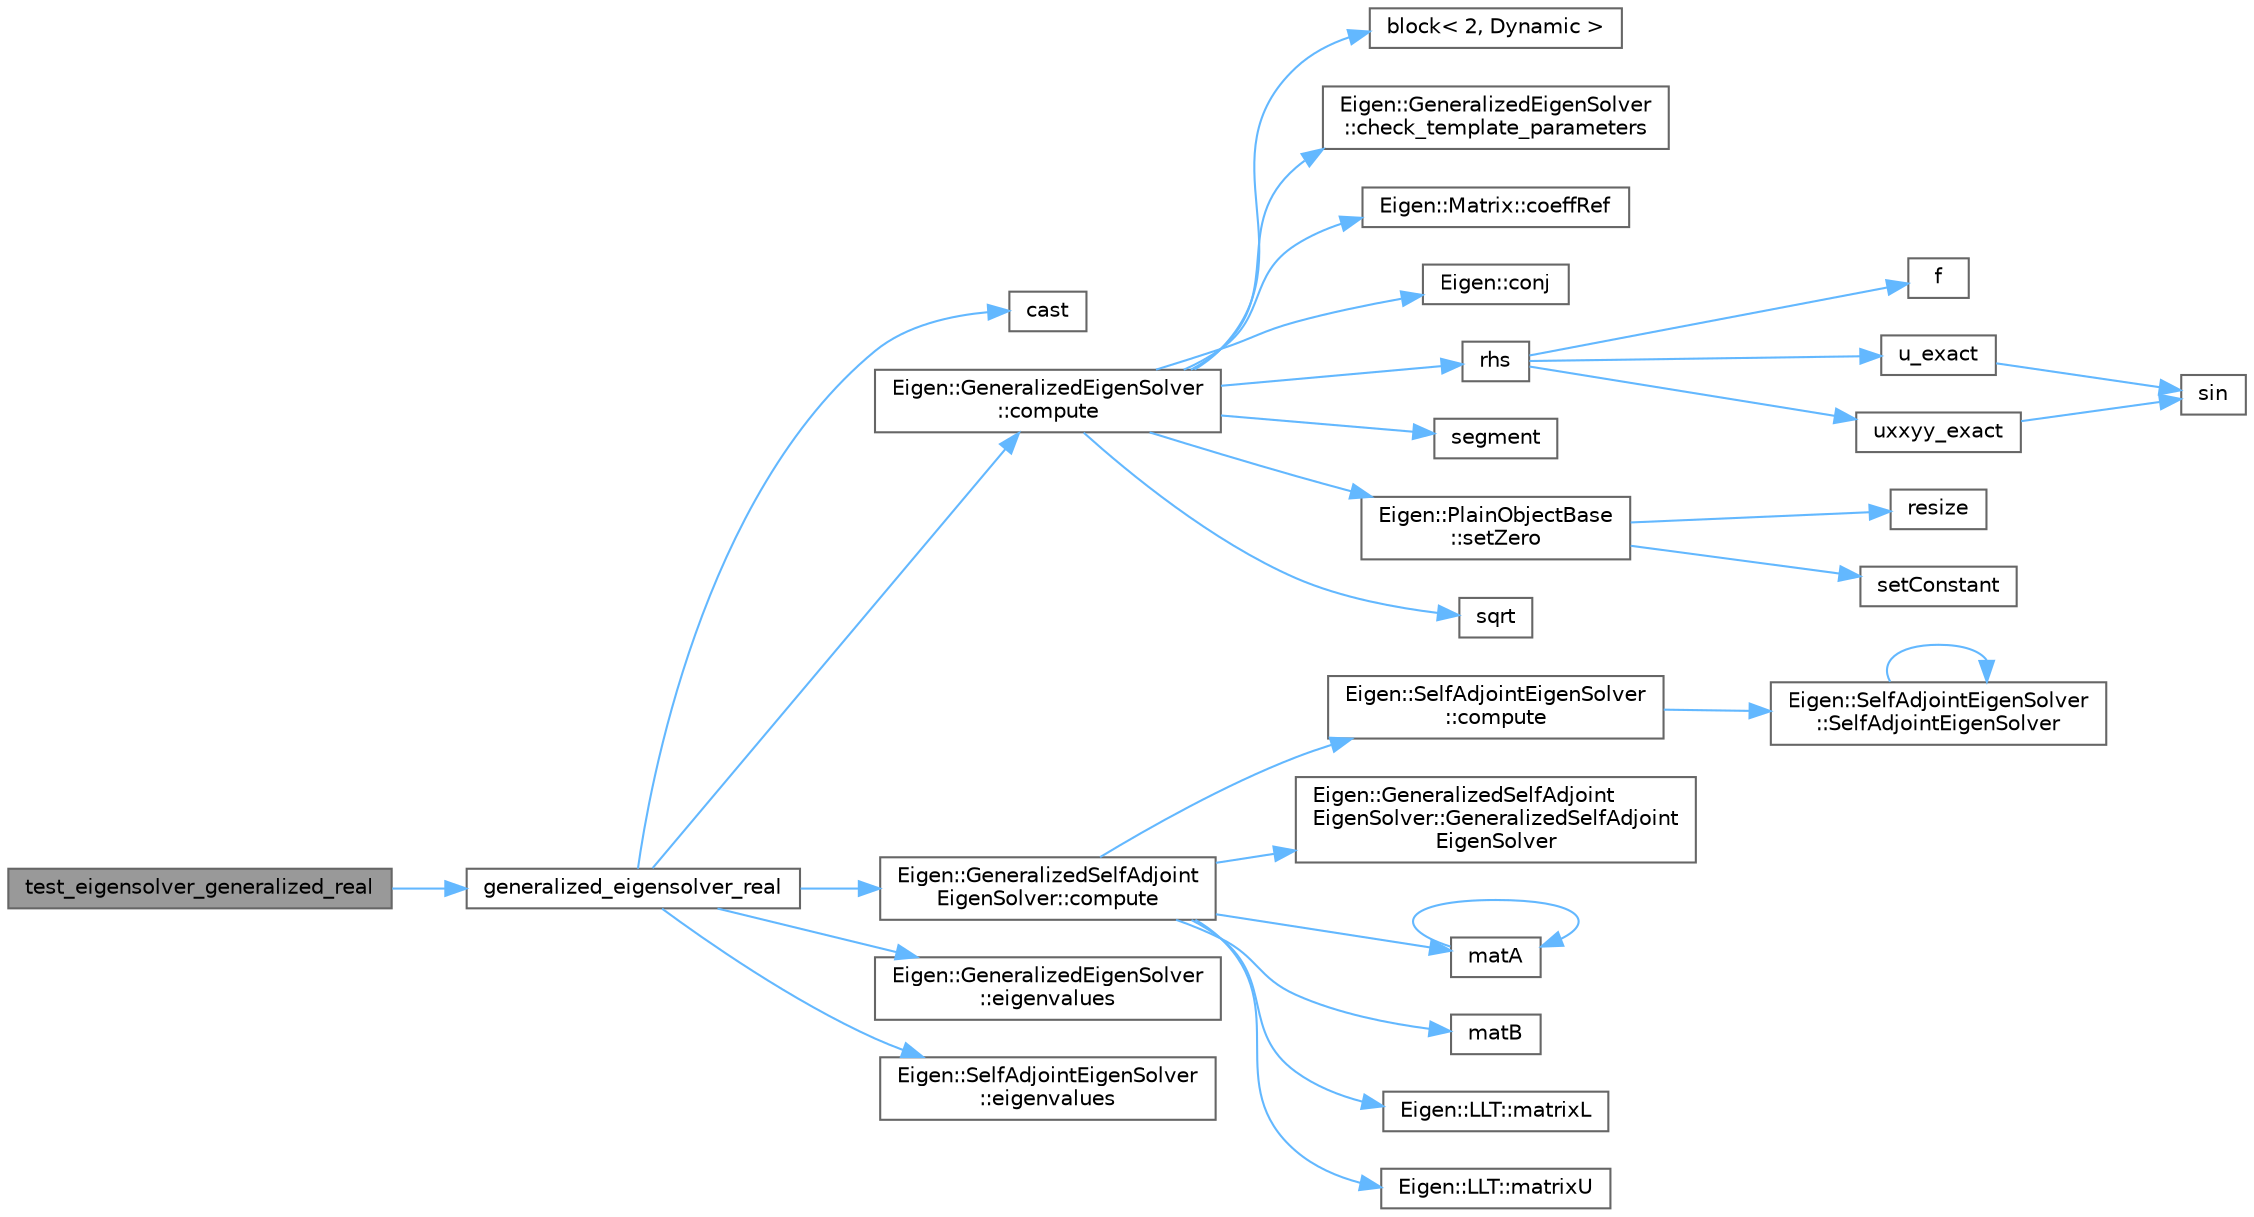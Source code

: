 digraph "test_eigensolver_generalized_real"
{
 // LATEX_PDF_SIZE
  bgcolor="transparent";
  edge [fontname=Helvetica,fontsize=10,labelfontname=Helvetica,labelfontsize=10];
  node [fontname=Helvetica,fontsize=10,shape=box,height=0.2,width=0.4];
  rankdir="LR";
  Node1 [id="Node000001",label="test_eigensolver_generalized_real",height=0.2,width=0.4,color="gray40", fillcolor="grey60", style="filled", fontcolor="black",tooltip=" "];
  Node1 -> Node2 [id="edge1_Node000001_Node000002",color="steelblue1",style="solid",tooltip=" "];
  Node2 [id="Node000002",label="generalized_eigensolver_real",height=0.2,width=0.4,color="grey40", fillcolor="white", style="filled",URL="$eigensolver__generalized__real_8cpp.html#aa8cb39f7fc3c05a5a869203d49aea8df",tooltip=" "];
  Node2 -> Node3 [id="edge2_Node000002_Node000003",color="steelblue1",style="solid",tooltip=" "];
  Node3 [id="Node000003",label="cast",height=0.2,width=0.4,color="grey40", fillcolor="white", style="filled",URL="$_common_cwise_unary_ops_8h.html#aa89d007196125d10fa7d6e19811aca05",tooltip=" "];
  Node2 -> Node4 [id="edge3_Node000002_Node000004",color="steelblue1",style="solid",tooltip=" "];
  Node4 [id="Node000004",label="Eigen::GeneralizedEigenSolver\l::compute",height=0.2,width=0.4,color="grey40", fillcolor="white", style="filled",URL="$class_eigen_1_1_generalized_eigen_solver.html#a275910b47dfe5f40211dcb59cfd68f3c",tooltip="Computes generalized eigendecomposition of given matrix."];
  Node4 -> Node5 [id="edge4_Node000004_Node000005",color="steelblue1",style="solid",tooltip=" "];
  Node5 [id="Node000005",label="block\< 2, Dynamic \>",height=0.2,width=0.4,color="grey40", fillcolor="white", style="filled",URL="$_matrix_base__template__int__int__block__int__int__int__int_8cpp.html#a32ba28b1517db98142052cc4cd5d891e",tooltip=" "];
  Node4 -> Node6 [id="edge5_Node000004_Node000006",color="steelblue1",style="solid",tooltip=" "];
  Node6 [id="Node000006",label="Eigen::GeneralizedEigenSolver\l::check_template_parameters",height=0.2,width=0.4,color="grey40", fillcolor="white", style="filled",URL="$class_eigen_1_1_generalized_eigen_solver.html#a8540388c4be7dbdd1da819e1a84d3a64",tooltip=" "];
  Node4 -> Node7 [id="edge6_Node000004_Node000007",color="steelblue1",style="solid",tooltip=" "];
  Node7 [id="Node000007",label="Eigen::Matrix::coeffRef",height=0.2,width=0.4,color="grey40", fillcolor="white", style="filled",URL="$class_eigen_1_1_matrix.html#aec085505a683eaffbd9b6680e99611af",tooltip=" "];
  Node4 -> Node8 [id="edge7_Node000004_Node000008",color="steelblue1",style="solid",tooltip=" "];
  Node8 [id="Node000008",label="Eigen::conj",height=0.2,width=0.4,color="grey40", fillcolor="white", style="filled",URL="$namespace_eigen.html#a065d353fcbff30a8e902d2900a784d45",tooltip=" "];
  Node4 -> Node9 [id="edge8_Node000004_Node000009",color="steelblue1",style="solid",tooltip=" "];
  Node9 [id="Node000009",label="rhs",height=0.2,width=0.4,color="grey40", fillcolor="white", style="filled",URL="$poisson_8cpp.html#a38c677f5cc4e47bc7505aef707c1bb83",tooltip=" "];
  Node9 -> Node10 [id="edge9_Node000009_Node000010",color="steelblue1",style="solid",tooltip=" "];
  Node10 [id="Node000010",label="f",height=0.2,width=0.4,color="grey40", fillcolor="white", style="filled",URL="$cxx11__tensor__map_8cpp.html#a7f507fea02198f6cb81c86640c7b1a4e",tooltip=" "];
  Node9 -> Node11 [id="edge10_Node000009_Node000011",color="steelblue1",style="solid",tooltip=" "];
  Node11 [id="Node000011",label="u_exact",height=0.2,width=0.4,color="grey40", fillcolor="white", style="filled",URL="$poisson_8cpp.html#a06fc16c4676f839f8de736a6791b6862",tooltip=" "];
  Node11 -> Node12 [id="edge11_Node000011_Node000012",color="steelblue1",style="solid",tooltip=" "];
  Node12 [id="Node000012",label="sin",height=0.2,width=0.4,color="grey40", fillcolor="white", style="filled",URL="$_array_cwise_unary_ops_8h.html#a9cfb0ea58bd813510a9e2db18a5e49f0",tooltip=" "];
  Node9 -> Node13 [id="edge12_Node000009_Node000013",color="steelblue1",style="solid",tooltip=" "];
  Node13 [id="Node000013",label="uxxyy_exact",height=0.2,width=0.4,color="grey40", fillcolor="white", style="filled",URL="$poisson_8cpp.html#a557a61cf12d143424a35123b14048a22",tooltip=" "];
  Node13 -> Node12 [id="edge13_Node000013_Node000012",color="steelblue1",style="solid",tooltip=" "];
  Node4 -> Node14 [id="edge14_Node000004_Node000014",color="steelblue1",style="solid",tooltip=" "];
  Node14 [id="Node000014",label="segment",height=0.2,width=0.4,color="grey40", fillcolor="white", style="filled",URL="$_block_methods_8h.html#a3c8d2bfe6f857a2a270b78759487e3a8",tooltip="This is the const version of segment(Index,Index)."];
  Node4 -> Node15 [id="edge15_Node000004_Node000015",color="steelblue1",style="solid",tooltip=" "];
  Node15 [id="Node000015",label="Eigen::PlainObjectBase\l::setZero",height=0.2,width=0.4,color="grey40", fillcolor="white", style="filled",URL="$class_eigen_1_1_plain_object_base.html#ac21ad5f989f320e46958b75ac8d9a1da",tooltip=" "];
  Node15 -> Node16 [id="edge16_Node000015_Node000016",color="steelblue1",style="solid",tooltip=" "];
  Node16 [id="Node000016",label="resize",height=0.2,width=0.4,color="grey40", fillcolor="white", style="filled",URL="$_matrix__resize__int_8cpp.html#a768dd1b4259f262bcd4cab5e61afcea1",tooltip=" "];
  Node15 -> Node17 [id="edge17_Node000015_Node000017",color="steelblue1",style="solid",tooltip=" "];
  Node17 [id="Node000017",label="setConstant",height=0.2,width=0.4,color="grey40", fillcolor="white", style="filled",URL="$_matrix__set_constant__int_8cpp.html#a76d9bdf892e002d33c2bbf3c5bf8ca5b",tooltip=" "];
  Node4 -> Node18 [id="edge18_Node000004_Node000018",color="steelblue1",style="solid",tooltip=" "];
  Node18 [id="Node000018",label="sqrt",height=0.2,width=0.4,color="grey40", fillcolor="white", style="filled",URL="$_array_cwise_unary_ops_8h.html#a656b9217a2fcb6de59dc8d1eb3079cc7",tooltip=" "];
  Node2 -> Node19 [id="edge19_Node000002_Node000019",color="steelblue1",style="solid",tooltip=" "];
  Node19 [id="Node000019",label="Eigen::GeneralizedSelfAdjoint\lEigenSolver::compute",height=0.2,width=0.4,color="grey40", fillcolor="white", style="filled",URL="$class_eigen_1_1_generalized_self_adjoint_eigen_solver.html#a724764fe196612b752042692156ed023",tooltip="Computes generalized eigendecomposition of given matrix pencil."];
  Node19 -> Node20 [id="edge20_Node000019_Node000020",color="steelblue1",style="solid",tooltip=" "];
  Node20 [id="Node000020",label="Eigen::SelfAdjointEigenSolver\l::compute",height=0.2,width=0.4,color="grey40", fillcolor="white", style="filled",URL="$class_eigen_1_1_self_adjoint_eigen_solver.html#aca7cecd3847bfea28e5984ab1c9e3921",tooltip="Computes eigendecomposition of given matrix."];
  Node20 -> Node21 [id="edge21_Node000020_Node000021",color="steelblue1",style="solid",tooltip=" "];
  Node21 [id="Node000021",label="Eigen::SelfAdjointEigenSolver\l::SelfAdjointEigenSolver",height=0.2,width=0.4,color="grey40", fillcolor="white", style="filled",URL="$class_eigen_1_1_self_adjoint_eigen_solver.html#af3466b3809be4a7738d84493d80d4737",tooltip="Default constructor for fixed-size matrices."];
  Node21 -> Node21 [id="edge22_Node000021_Node000021",color="steelblue1",style="solid",tooltip=" "];
  Node19 -> Node22 [id="edge23_Node000019_Node000022",color="steelblue1",style="solid",tooltip=" "];
  Node22 [id="Node000022",label="Eigen::GeneralizedSelfAdjoint\lEigenSolver::GeneralizedSelfAdjoint\lEigenSolver",height=0.2,width=0.4,color="grey40", fillcolor="white", style="filled",URL="$class_eigen_1_1_generalized_self_adjoint_eigen_solver.html#a501effdbf722c0609ea05ff3fd4cc721",tooltip="Default constructor for fixed-size matrices."];
  Node19 -> Node23 [id="edge24_Node000019_Node000023",color="steelblue1",style="solid",tooltip=" "];
  Node23 [id="Node000023",label="matA",height=0.2,width=0.4,color="grey40", fillcolor="white", style="filled",URL="$_topic_aliasing__mult2_8cpp.html#a5ff4c3f5164e18d2e58e3f608cef2df2",tooltip=" "];
  Node23 -> Node23 [id="edge25_Node000023_Node000023",color="steelblue1",style="solid",tooltip=" "];
  Node19 -> Node24 [id="edge26_Node000019_Node000024",color="steelblue1",style="solid",tooltip=" "];
  Node24 [id="Node000024",label="matB",height=0.2,width=0.4,color="grey40", fillcolor="white", style="filled",URL="$_topic_aliasing__mult2_8cpp.html#a9bb6b0ee9ae9be1327cc8e1c3852b510",tooltip=" "];
  Node19 -> Node25 [id="edge27_Node000019_Node000025",color="steelblue1",style="solid",tooltip=" "];
  Node25 [id="Node000025",label="Eigen::LLT::matrixL",height=0.2,width=0.4,color="grey40", fillcolor="white", style="filled",URL="$class_eigen_1_1_l_l_t.html#a7f4a3eedbf82e7ce2d6bf0dcd84cdfa3",tooltip=" "];
  Node19 -> Node26 [id="edge28_Node000019_Node000026",color="steelblue1",style="solid",tooltip=" "];
  Node26 [id="Node000026",label="Eigen::LLT::matrixU",height=0.2,width=0.4,color="grey40", fillcolor="white", style="filled",URL="$class_eigen_1_1_l_l_t.html#a18a390f085567e650e8345cc7e7c0df8",tooltip=" "];
  Node2 -> Node27 [id="edge29_Node000002_Node000027",color="steelblue1",style="solid",tooltip=" "];
  Node27 [id="Node000027",label="Eigen::GeneralizedEigenSolver\l::eigenvalues",height=0.2,width=0.4,color="grey40", fillcolor="white", style="filled",URL="$class_eigen_1_1_generalized_eigen_solver.html#a62f01cd78271efd5e39bcb24e0fe1a58",tooltip="Returns an expression of the computed generalized eigenvalues."];
  Node2 -> Node28 [id="edge30_Node000002_Node000028",color="steelblue1",style="solid",tooltip=" "];
  Node28 [id="Node000028",label="Eigen::SelfAdjointEigenSolver\l::eigenvalues",height=0.2,width=0.4,color="grey40", fillcolor="white", style="filled",URL="$class_eigen_1_1_self_adjoint_eigen_solver.html#aea708eb6ecf37fcaa7d415fec2892d60",tooltip="Returns the eigenvalues of given matrix."];
}
